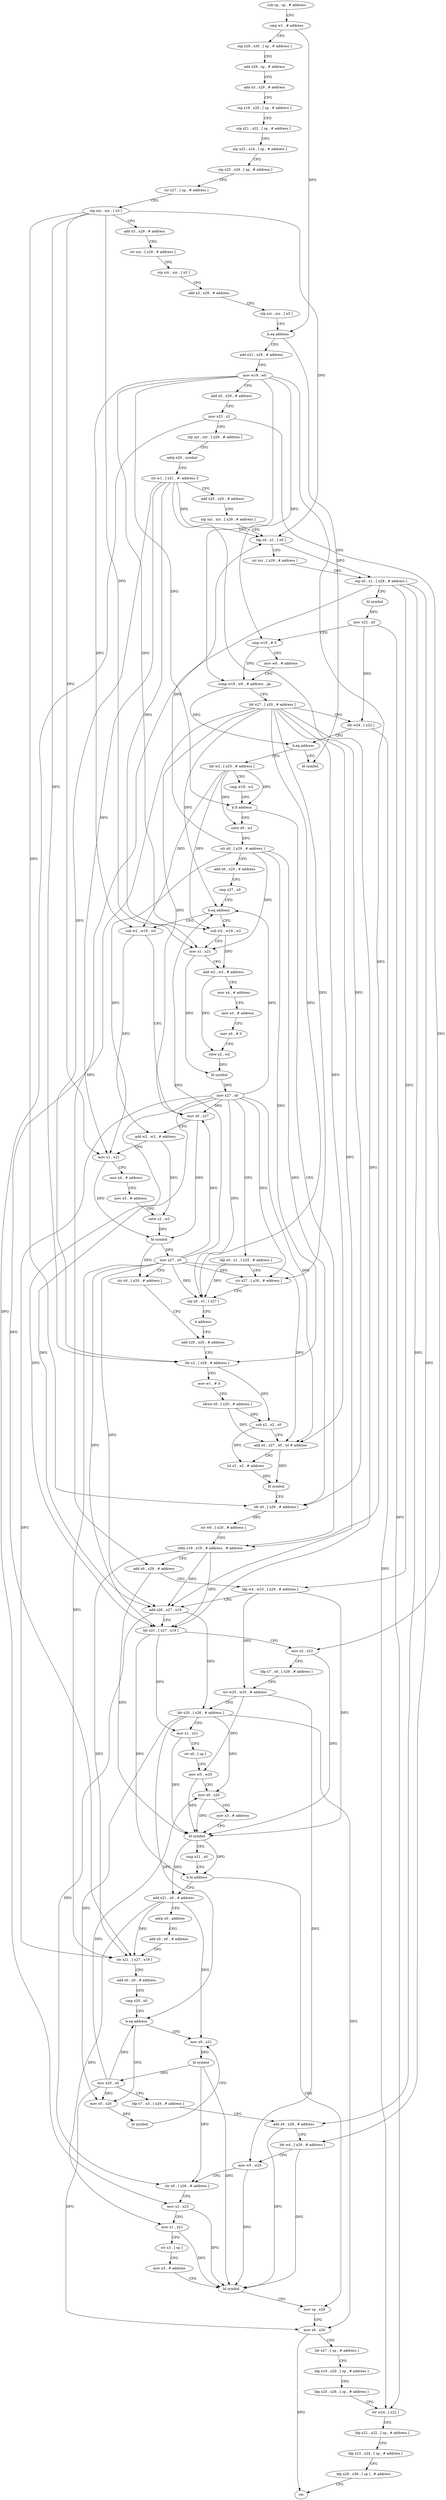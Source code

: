 digraph "func" {
"4348736" [label = "sub sp , sp , # address" ]
"4348740" [label = "cmp w1 , # address" ]
"4348744" [label = "stp x29 , x30 , [ sp , # address ]" ]
"4348748" [label = "add x29 , sp , # address" ]
"4348752" [label = "add x3 , x29 , # address" ]
"4348756" [label = "stp x19 , x20 , [ sp , # address ]" ]
"4348760" [label = "stp x21 , x22 , [ sp , # address ]" ]
"4348764" [label = "stp x23 , x24 , [ sp , # address ]" ]
"4348768" [label = "stp x25 , x26 , [ sp , # address ]" ]
"4348772" [label = "str x27 , [ sp , # address ]" ]
"4348776" [label = "stp xzr , xzr , [ x3 ]" ]
"4348780" [label = "add x3 , x29 , # address" ]
"4348784" [label = "str xzr , [ x29 , # address ]" ]
"4348788" [label = "stp xzr , xzr , [ x3 ]" ]
"4348792" [label = "add x3 , x29 , # address" ]
"4348796" [label = "stp xzr , xzr , [ x3 ]" ]
"4348800" [label = "b.eq address" ]
"4349244" [label = "bl symbol" ]
"4348804" [label = "add x21 , x29 , # address" ]
"4348808" [label = "mov w19 , w0" ]
"4348812" [label = "add x0 , x29 , # address" ]
"4348816" [label = "mov x23 , x2" ]
"4348820" [label = "stp xzr , xzr , [ x29 , # address ]" ]
"4348824" [label = "adrp x20 , symbol" ]
"4348828" [label = "str w1 , [ x21 , #- address ]!" ]
"4348832" [label = "add x25 , x20 , # address" ]
"4348836" [label = "stp xzr , xzr , [ x29 , # address ]" ]
"4348840" [label = "ldp x0 , x1 , [ x0 ]" ]
"4348844" [label = "str xzr , [ x29 , # address ]" ]
"4348848" [label = "stp x0 , x1 , [ x29 , # address ]" ]
"4348852" [label = "bl symbol" ]
"4348856" [label = "mov x22 , x0" ]
"4348860" [label = "cmp w19 , # 0" ]
"4348864" [label = "mov w0 , # address" ]
"4348868" [label = "ccmp w19 , w0 , # address , ge" ]
"4348872" [label = "ldr x27 , [ x20 , # address ]" ]
"4348876" [label = "ldr w24 , [ x22 ]" ]
"4348880" [label = "b.eq address" ]
"4348884" [label = "ldr w2 , [ x25 , # address ]" ]
"4348888" [label = "cmp w19 , w2" ]
"4348892" [label = "b.lt address" ]
"4348996" [label = "sbfiz x19 , x19 , # address , # address" ]
"4348896" [label = "sxtw x0 , w2" ]
"4349000" [label = "add x6 , x29 , # address" ]
"4349004" [label = "ldp w4 , w25 , [ x29 , # address ]" ]
"4349008" [label = "add x26 , x27 , x19" ]
"4349012" [label = "ldr x21 , [ x27 , x19 ]" ]
"4349016" [label = "mov x2 , x23" ]
"4349020" [label = "ldp x7 , x0 , [ x29 , # address ]" ]
"4349024" [label = "orr w25 , w25 , # address" ]
"4349028" [label = "ldr x20 , [ x26 , # address ]" ]
"4349032" [label = "mov x1 , x21" ]
"4349036" [label = "str x0 , [ sp ]" ]
"4349040" [label = "mov w5 , w25" ]
"4349044" [label = "mov x0 , x20" ]
"4349048" [label = "mov x3 , # address" ]
"4349052" [label = "bl symbol" ]
"4349056" [label = "cmp x21 , x0" ]
"4349060" [label = "b.hi address" ]
"4349152" [label = "mov sp , x29" ]
"4349064" [label = "add x21 , x0 , # address" ]
"4348900" [label = "str x0 , [ x29 , # address ]" ]
"4348904" [label = "add x0 , x25 , # address" ]
"4348908" [label = "cmp x27 , x0" ]
"4348912" [label = "b.eq address" ]
"4349192" [label = "sub w2 , w19 , w2" ]
"4348916" [label = "sub w2 , w19 , w2" ]
"4349156" [label = "mov x0 , x20" ]
"4349160" [label = "ldr x27 , [ sp , # address ]" ]
"4349164" [label = "ldp x19 , x20 , [ sp , # address ]" ]
"4349168" [label = "ldp x25 , x26 , [ sp , # address ]" ]
"4349172" [label = "str w24 , [ x22 ]" ]
"4349176" [label = "ldp x21 , x22 , [ sp , # address ]" ]
"4349180" [label = "ldp x23 , x24 , [ sp , # address ]" ]
"4349184" [label = "ldp x29 , x30 , [ sp ] , # address" ]
"4349188" [label = "ret" ]
"4349068" [label = "adrp x0 , address" ]
"4349072" [label = "add x0 , x0 , # address" ]
"4349076" [label = "str x21 , [ x27 , x19 ]" ]
"4349080" [label = "add x0 , x0 , # address" ]
"4349084" [label = "cmp x20 , x0" ]
"4349088" [label = "b.eq address" ]
"4349100" [label = "mov x0 , x21" ]
"4349092" [label = "mov x0 , x20" ]
"4349196" [label = "mov x1 , x21" ]
"4349200" [label = "add w2 , w2 , # address" ]
"4349204" [label = "mov x4 , # address" ]
"4349208" [label = "mov x3 , # address" ]
"4349212" [label = "mov x0 , # 0" ]
"4349216" [label = "sxtw x2 , w2" ]
"4349220" [label = "bl symbol" ]
"4349224" [label = "mov x27 , x0" ]
"4349228" [label = "ldp x0 , x1 , [ x25 , # address ]" ]
"4349232" [label = "str x27 , [ x20 , # address ]" ]
"4349236" [label = "stp x0 , x1 , [ x27 ]" ]
"4349240" [label = "b address" ]
"4348956" [label = "add x20 , x20 , # address" ]
"4348920" [label = "mov x0 , x27" ]
"4348924" [label = "add w2 , w2 , # address" ]
"4348928" [label = "mov x1 , x21" ]
"4348932" [label = "mov x4 , # address" ]
"4348936" [label = "mov x3 , # address" ]
"4348940" [label = "sxtw x2 , w2" ]
"4348944" [label = "bl symbol" ]
"4348948" [label = "mov x27 , x0" ]
"4348952" [label = "str x0 , [ x20 , # address ]" ]
"4349104" [label = "bl symbol" ]
"4349108" [label = "mov x20 , x0" ]
"4349112" [label = "ldp x7 , x3 , [ x29 , # address ]" ]
"4349116" [label = "add x6 , x29 , # address" ]
"4349120" [label = "ldr w4 , [ x29 , # address ]" ]
"4349124" [label = "mov w5 , w25" ]
"4349128" [label = "str x0 , [ x26 , # address ]" ]
"4349132" [label = "mov x2 , x23" ]
"4349136" [label = "mov x1 , x21" ]
"4349140" [label = "str x3 , [ sp ]" ]
"4349144" [label = "mov x3 , # address" ]
"4349148" [label = "bl symbol" ]
"4349096" [label = "bl symbol" ]
"4348960" [label = "ldr x2 , [ x29 , # address ]" ]
"4348964" [label = "mov w1 , # 0" ]
"4348968" [label = "ldrsw x0 , [ x20 , # address ]" ]
"4348972" [label = "sub x2 , x2 , x0" ]
"4348976" [label = "add x0 , x27 , x0 , lsl # address" ]
"4348980" [label = "lsl x2 , x2 , # address" ]
"4348984" [label = "bl symbol" ]
"4348988" [label = "ldr x0 , [ x29 , # address ]" ]
"4348992" [label = "str w0 , [ x20 , # address ]" ]
"4348736" -> "4348740" [ label = "CFG" ]
"4348740" -> "4348744" [ label = "CFG" ]
"4348740" -> "4348800" [ label = "DFG" ]
"4348744" -> "4348748" [ label = "CFG" ]
"4348748" -> "4348752" [ label = "CFG" ]
"4348752" -> "4348756" [ label = "CFG" ]
"4348756" -> "4348760" [ label = "CFG" ]
"4348760" -> "4348764" [ label = "CFG" ]
"4348764" -> "4348768" [ label = "CFG" ]
"4348768" -> "4348772" [ label = "CFG" ]
"4348772" -> "4348776" [ label = "CFG" ]
"4348776" -> "4348780" [ label = "CFG" ]
"4348776" -> "4348840" [ label = "DFG" ]
"4348776" -> "4348960" [ label = "DFG" ]
"4348776" -> "4348988" [ label = "DFG" ]
"4348776" -> "4349196" [ label = "DFG" ]
"4348776" -> "4348928" [ label = "DFG" ]
"4348780" -> "4348784" [ label = "CFG" ]
"4348784" -> "4348788" [ label = "CFG" ]
"4348788" -> "4348792" [ label = "CFG" ]
"4348792" -> "4348796" [ label = "CFG" ]
"4348796" -> "4348800" [ label = "CFG" ]
"4348800" -> "4349244" [ label = "CFG" ]
"4348800" -> "4348804" [ label = "CFG" ]
"4348804" -> "4348808" [ label = "CFG" ]
"4348808" -> "4348812" [ label = "CFG" ]
"4348808" -> "4348860" [ label = "DFG" ]
"4348808" -> "4348868" [ label = "DFG" ]
"4348808" -> "4348892" [ label = "DFG" ]
"4348808" -> "4348996" [ label = "DFG" ]
"4348808" -> "4349192" [ label = "DFG" ]
"4348808" -> "4348916" [ label = "DFG" ]
"4348812" -> "4348816" [ label = "CFG" ]
"4348816" -> "4348820" [ label = "CFG" ]
"4348816" -> "4349016" [ label = "DFG" ]
"4348816" -> "4349132" [ label = "DFG" ]
"4348820" -> "4348824" [ label = "CFG" ]
"4348824" -> "4348828" [ label = "CFG" ]
"4348828" -> "4348832" [ label = "CFG" ]
"4348828" -> "4348840" [ label = "DFG" ]
"4348828" -> "4349196" [ label = "DFG" ]
"4348828" -> "4348928" [ label = "DFG" ]
"4348828" -> "4348960" [ label = "DFG" ]
"4348828" -> "4348988" [ label = "DFG" ]
"4348832" -> "4348836" [ label = "CFG" ]
"4348836" -> "4348840" [ label = "CFG" ]
"4348840" -> "4348844" [ label = "CFG" ]
"4348840" -> "4348848" [ label = "DFG" ]
"4348844" -> "4348848" [ label = "CFG" ]
"4348848" -> "4348852" [ label = "CFG" ]
"4348848" -> "4349004" [ label = "DFG" ]
"4348848" -> "4349120" [ label = "DFG" ]
"4348848" -> "4349000" [ label = "DFG" ]
"4348848" -> "4349116" [ label = "DFG" ]
"4348852" -> "4348856" [ label = "DFG" ]
"4348856" -> "4348860" [ label = "CFG" ]
"4348856" -> "4348876" [ label = "DFG" ]
"4348856" -> "4349172" [ label = "DFG" ]
"4348860" -> "4348864" [ label = "CFG" ]
"4348860" -> "4348868" [ label = "DFG" ]
"4348864" -> "4348868" [ label = "CFG" ]
"4348868" -> "4348872" [ label = "CFG" ]
"4348868" -> "4348880" [ label = "DFG" ]
"4348872" -> "4348876" [ label = "CFG" ]
"4348872" -> "4349008" [ label = "DFG" ]
"4348872" -> "4349012" [ label = "DFG" ]
"4348872" -> "4348912" [ label = "DFG" ]
"4348872" -> "4349076" [ label = "DFG" ]
"4348872" -> "4349232" [ label = "DFG" ]
"4348872" -> "4349236" [ label = "DFG" ]
"4348872" -> "4348920" [ label = "DFG" ]
"4348872" -> "4348976" [ label = "DFG" ]
"4348876" -> "4348880" [ label = "CFG" ]
"4348876" -> "4349172" [ label = "DFG" ]
"4348880" -> "4349244" [ label = "CFG" ]
"4348880" -> "4348884" [ label = "CFG" ]
"4348884" -> "4348888" [ label = "CFG" ]
"4348884" -> "4348892" [ label = "DFG" ]
"4348884" -> "4348896" [ label = "DFG" ]
"4348884" -> "4349192" [ label = "DFG" ]
"4348884" -> "4348916" [ label = "DFG" ]
"4348888" -> "4348892" [ label = "CFG" ]
"4348892" -> "4348996" [ label = "CFG" ]
"4348892" -> "4348896" [ label = "CFG" ]
"4348996" -> "4349000" [ label = "CFG" ]
"4348996" -> "4349008" [ label = "DFG" ]
"4348996" -> "4349012" [ label = "DFG" ]
"4348996" -> "4349076" [ label = "DFG" ]
"4348896" -> "4348900" [ label = "DFG" ]
"4349000" -> "4349004" [ label = "CFG" ]
"4349000" -> "4349052" [ label = "DFG" ]
"4349004" -> "4349008" [ label = "CFG" ]
"4349004" -> "4349052" [ label = "DFG" ]
"4349004" -> "4349024" [ label = "DFG" ]
"4349008" -> "4349012" [ label = "CFG" ]
"4349008" -> "4349028" [ label = "DFG" ]
"4349008" -> "4349128" [ label = "DFG" ]
"4349012" -> "4349016" [ label = "CFG" ]
"4349012" -> "4349032" [ label = "DFG" ]
"4349012" -> "4349060" [ label = "DFG" ]
"4349016" -> "4349020" [ label = "CFG" ]
"4349016" -> "4349052" [ label = "DFG" ]
"4349020" -> "4349024" [ label = "CFG" ]
"4349024" -> "4349028" [ label = "CFG" ]
"4349024" -> "4349040" [ label = "DFG" ]
"4349024" -> "4349124" [ label = "DFG" ]
"4349028" -> "4349032" [ label = "CFG" ]
"4349028" -> "4349044" [ label = "DFG" ]
"4349028" -> "4349156" [ label = "DFG" ]
"4349028" -> "4349088" [ label = "DFG" ]
"4349028" -> "4349092" [ label = "DFG" ]
"4349032" -> "4349036" [ label = "CFG" ]
"4349032" -> "4349052" [ label = "DFG" ]
"4349036" -> "4349040" [ label = "CFG" ]
"4349040" -> "4349044" [ label = "CFG" ]
"4349040" -> "4349052" [ label = "DFG" ]
"4349044" -> "4349048" [ label = "CFG" ]
"4349044" -> "4349052" [ label = "DFG" ]
"4349048" -> "4349052" [ label = "CFG" ]
"4349052" -> "4349056" [ label = "CFG" ]
"4349052" -> "4349060" [ label = "DFG" ]
"4349052" -> "4349064" [ label = "DFG" ]
"4349056" -> "4349060" [ label = "CFG" ]
"4349060" -> "4349152" [ label = "CFG" ]
"4349060" -> "4349064" [ label = "CFG" ]
"4349152" -> "4349156" [ label = "CFG" ]
"4349064" -> "4349068" [ label = "CFG" ]
"4349064" -> "4349076" [ label = "DFG" ]
"4349064" -> "4349100" [ label = "DFG" ]
"4349064" -> "4349136" [ label = "DFG" ]
"4348900" -> "4348904" [ label = "CFG" ]
"4348900" -> "4348840" [ label = "DFG" ]
"4348900" -> "4348960" [ label = "DFG" ]
"4348900" -> "4348988" [ label = "DFG" ]
"4348900" -> "4349196" [ label = "DFG" ]
"4348900" -> "4348928" [ label = "DFG" ]
"4348904" -> "4348908" [ label = "CFG" ]
"4348908" -> "4348912" [ label = "CFG" ]
"4348912" -> "4349192" [ label = "CFG" ]
"4348912" -> "4348916" [ label = "CFG" ]
"4349192" -> "4349196" [ label = "CFG" ]
"4349192" -> "4349200" [ label = "DFG" ]
"4348916" -> "4348920" [ label = "CFG" ]
"4348916" -> "4348924" [ label = "DFG" ]
"4349156" -> "4349160" [ label = "CFG" ]
"4349156" -> "4349188" [ label = "DFG" ]
"4349160" -> "4349164" [ label = "CFG" ]
"4349164" -> "4349168" [ label = "CFG" ]
"4349168" -> "4349172" [ label = "CFG" ]
"4349172" -> "4349176" [ label = "CFG" ]
"4349176" -> "4349180" [ label = "CFG" ]
"4349180" -> "4349184" [ label = "CFG" ]
"4349184" -> "4349188" [ label = "CFG" ]
"4349068" -> "4349072" [ label = "CFG" ]
"4349072" -> "4349076" [ label = "CFG" ]
"4349076" -> "4349080" [ label = "CFG" ]
"4349080" -> "4349084" [ label = "CFG" ]
"4349084" -> "4349088" [ label = "CFG" ]
"4349088" -> "4349100" [ label = "CFG" ]
"4349088" -> "4349092" [ label = "CFG" ]
"4349100" -> "4349104" [ label = "DFG" ]
"4349092" -> "4349096" [ label = "DFG" ]
"4349196" -> "4349200" [ label = "CFG" ]
"4349196" -> "4349220" [ label = "DFG" ]
"4349200" -> "4349204" [ label = "CFG" ]
"4349200" -> "4349216" [ label = "DFG" ]
"4349204" -> "4349208" [ label = "CFG" ]
"4349208" -> "4349212" [ label = "CFG" ]
"4349212" -> "4349216" [ label = "CFG" ]
"4349216" -> "4349220" [ label = "DFG" ]
"4349220" -> "4349224" [ label = "DFG" ]
"4349224" -> "4349228" [ label = "CFG" ]
"4349224" -> "4348912" [ label = "DFG" ]
"4349224" -> "4349008" [ label = "DFG" ]
"4349224" -> "4349012" [ label = "DFG" ]
"4349224" -> "4349076" [ label = "DFG" ]
"4349224" -> "4349232" [ label = "DFG" ]
"4349224" -> "4349236" [ label = "DFG" ]
"4349224" -> "4348920" [ label = "DFG" ]
"4349224" -> "4348976" [ label = "DFG" ]
"4349228" -> "4349232" [ label = "CFG" ]
"4349228" -> "4349236" [ label = "DFG" ]
"4349232" -> "4349236" [ label = "CFG" ]
"4349236" -> "4349240" [ label = "CFG" ]
"4349240" -> "4348956" [ label = "CFG" ]
"4348956" -> "4348960" [ label = "CFG" ]
"4348920" -> "4348924" [ label = "CFG" ]
"4348920" -> "4348944" [ label = "DFG" ]
"4348924" -> "4348928" [ label = "CFG" ]
"4348924" -> "4348940" [ label = "DFG" ]
"4348928" -> "4348932" [ label = "CFG" ]
"4348928" -> "4348944" [ label = "DFG" ]
"4348932" -> "4348936" [ label = "CFG" ]
"4348936" -> "4348940" [ label = "CFG" ]
"4348940" -> "4348944" [ label = "DFG" ]
"4348944" -> "4348948" [ label = "DFG" ]
"4348944" -> "4348952" [ label = "DFG" ]
"4348948" -> "4348952" [ label = "CFG" ]
"4348948" -> "4348912" [ label = "DFG" ]
"4348948" -> "4349232" [ label = "DFG" ]
"4348948" -> "4348920" [ label = "DFG" ]
"4348948" -> "4349008" [ label = "DFG" ]
"4348948" -> "4349012" [ label = "DFG" ]
"4348948" -> "4349076" [ label = "DFG" ]
"4348948" -> "4349236" [ label = "DFG" ]
"4348948" -> "4348976" [ label = "DFG" ]
"4348952" -> "4348956" [ label = "CFG" ]
"4349104" -> "4349108" [ label = "DFG" ]
"4349104" -> "4349128" [ label = "DFG" ]
"4349104" -> "4349148" [ label = "DFG" ]
"4349108" -> "4349112" [ label = "CFG" ]
"4349108" -> "4349044" [ label = "DFG" ]
"4349108" -> "4349156" [ label = "DFG" ]
"4349108" -> "4349088" [ label = "DFG" ]
"4349108" -> "4349092" [ label = "DFG" ]
"4349112" -> "4349116" [ label = "CFG" ]
"4349116" -> "4349120" [ label = "CFG" ]
"4349116" -> "4349148" [ label = "DFG" ]
"4349120" -> "4349124" [ label = "CFG" ]
"4349120" -> "4349148" [ label = "DFG" ]
"4349124" -> "4349128" [ label = "CFG" ]
"4349124" -> "4349148" [ label = "DFG" ]
"4349128" -> "4349132" [ label = "CFG" ]
"4349132" -> "4349136" [ label = "CFG" ]
"4349132" -> "4349148" [ label = "DFG" ]
"4349136" -> "4349140" [ label = "CFG" ]
"4349136" -> "4349148" [ label = "DFG" ]
"4349140" -> "4349144" [ label = "CFG" ]
"4349144" -> "4349148" [ label = "CFG" ]
"4349148" -> "4349152" [ label = "CFG" ]
"4349096" -> "4349100" [ label = "CFG" ]
"4348960" -> "4348964" [ label = "CFG" ]
"4348960" -> "4348972" [ label = "DFG" ]
"4348964" -> "4348968" [ label = "CFG" ]
"4348968" -> "4348972" [ label = "DFG" ]
"4348968" -> "4348976" [ label = "DFG" ]
"4348972" -> "4348976" [ label = "CFG" ]
"4348972" -> "4348980" [ label = "DFG" ]
"4348976" -> "4348980" [ label = "CFG" ]
"4348976" -> "4348984" [ label = "DFG" ]
"4348980" -> "4348984" [ label = "DFG" ]
"4348984" -> "4348988" [ label = "CFG" ]
"4348988" -> "4348992" [ label = "DFG" ]
"4348992" -> "4348996" [ label = "CFG" ]
}
